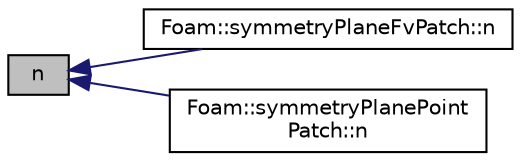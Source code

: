 digraph "n"
{
  bgcolor="transparent";
  edge [fontname="Helvetica",fontsize="10",labelfontname="Helvetica",labelfontsize="10"];
  node [fontname="Helvetica",fontsize="10",shape=record];
  rankdir="LR";
  Node1 [label="n",height=0.2,width=0.4,color="black", fillcolor="grey75", style="filled", fontcolor="black"];
  Node1 -> Node2 [dir="back",color="midnightblue",fontsize="10",style="solid",fontname="Helvetica"];
  Node2 [label="Foam::symmetryPlaneFvPatch::n",height=0.2,width=0.4,color="black",URL="$a02528.html#ad589fdd78ce0a901d54a985763268642",tooltip="Return symmetry plane normal. "];
  Node1 -> Node3 [dir="back",color="midnightblue",fontsize="10",style="solid",fontname="Helvetica"];
  Node3 [label="Foam::symmetryPlanePoint\lPatch::n",height=0.2,width=0.4,color="black",URL="$a02531.html#ad589fdd78ce0a901d54a985763268642",tooltip="Return symmetry plane normal. "];
}
